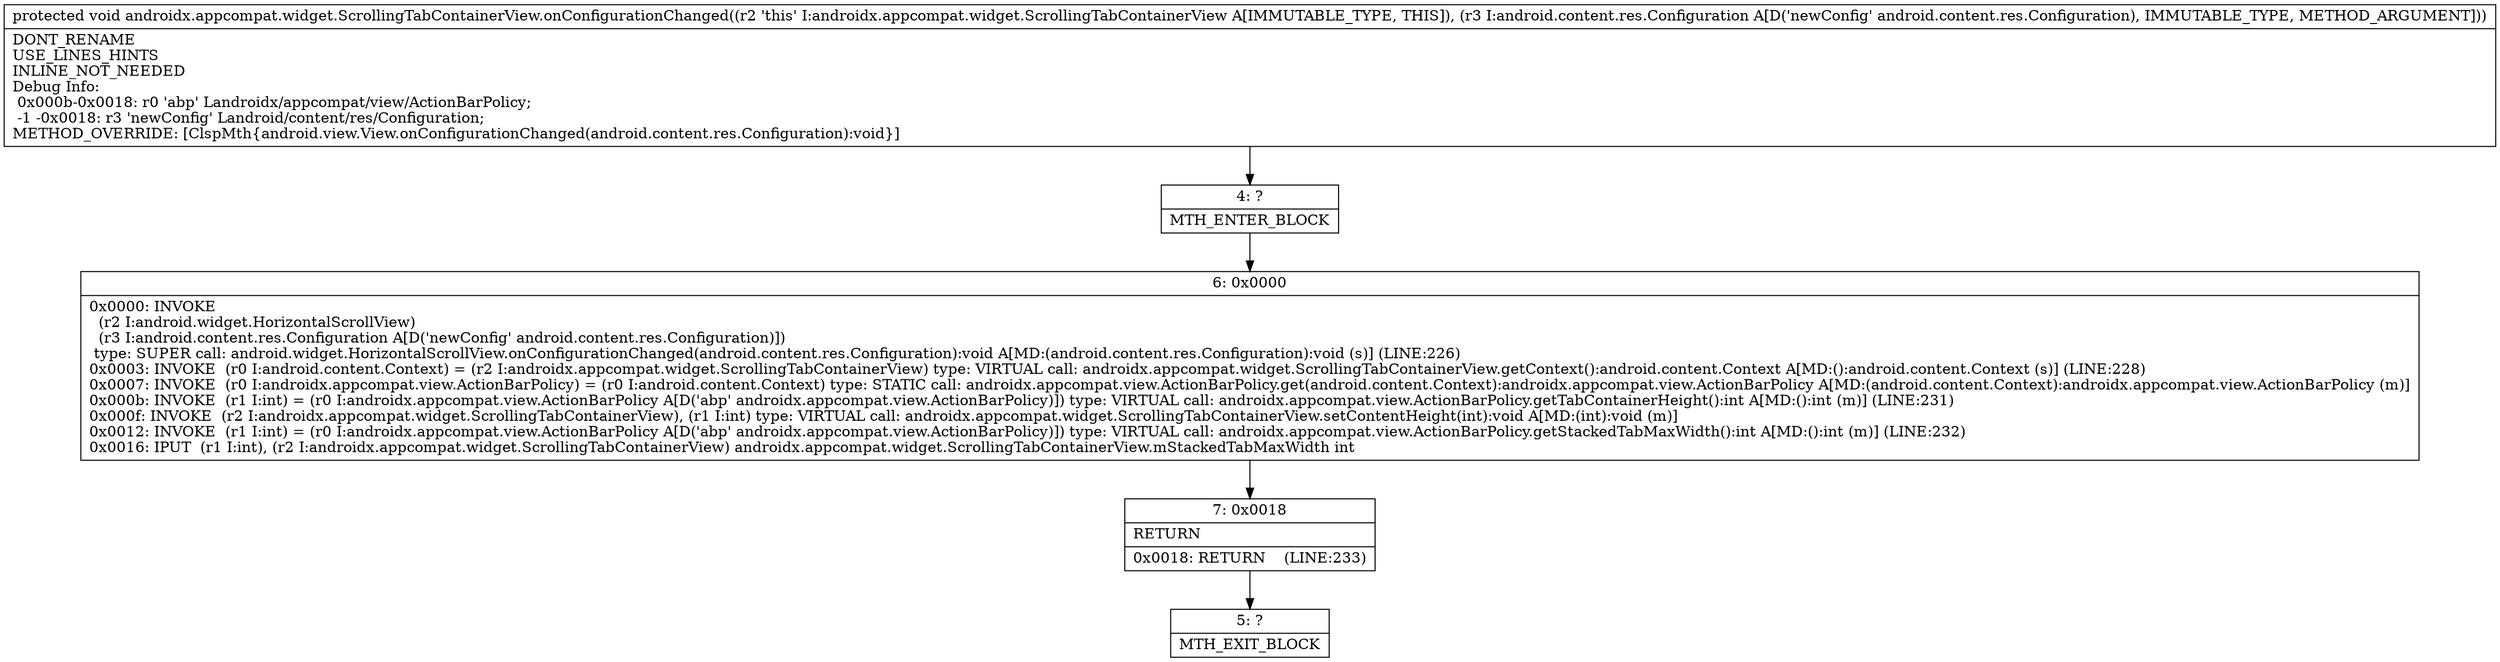 digraph "CFG forandroidx.appcompat.widget.ScrollingTabContainerView.onConfigurationChanged(Landroid\/content\/res\/Configuration;)V" {
Node_4 [shape=record,label="{4\:\ ?|MTH_ENTER_BLOCK\l}"];
Node_6 [shape=record,label="{6\:\ 0x0000|0x0000: INVOKE  \l  (r2 I:android.widget.HorizontalScrollView)\l  (r3 I:android.content.res.Configuration A[D('newConfig' android.content.res.Configuration)])\l type: SUPER call: android.widget.HorizontalScrollView.onConfigurationChanged(android.content.res.Configuration):void A[MD:(android.content.res.Configuration):void (s)] (LINE:226)\l0x0003: INVOKE  (r0 I:android.content.Context) = (r2 I:androidx.appcompat.widget.ScrollingTabContainerView) type: VIRTUAL call: androidx.appcompat.widget.ScrollingTabContainerView.getContext():android.content.Context A[MD:():android.content.Context (s)] (LINE:228)\l0x0007: INVOKE  (r0 I:androidx.appcompat.view.ActionBarPolicy) = (r0 I:android.content.Context) type: STATIC call: androidx.appcompat.view.ActionBarPolicy.get(android.content.Context):androidx.appcompat.view.ActionBarPolicy A[MD:(android.content.Context):androidx.appcompat.view.ActionBarPolicy (m)]\l0x000b: INVOKE  (r1 I:int) = (r0 I:androidx.appcompat.view.ActionBarPolicy A[D('abp' androidx.appcompat.view.ActionBarPolicy)]) type: VIRTUAL call: androidx.appcompat.view.ActionBarPolicy.getTabContainerHeight():int A[MD:():int (m)] (LINE:231)\l0x000f: INVOKE  (r2 I:androidx.appcompat.widget.ScrollingTabContainerView), (r1 I:int) type: VIRTUAL call: androidx.appcompat.widget.ScrollingTabContainerView.setContentHeight(int):void A[MD:(int):void (m)]\l0x0012: INVOKE  (r1 I:int) = (r0 I:androidx.appcompat.view.ActionBarPolicy A[D('abp' androidx.appcompat.view.ActionBarPolicy)]) type: VIRTUAL call: androidx.appcompat.view.ActionBarPolicy.getStackedTabMaxWidth():int A[MD:():int (m)] (LINE:232)\l0x0016: IPUT  (r1 I:int), (r2 I:androidx.appcompat.widget.ScrollingTabContainerView) androidx.appcompat.widget.ScrollingTabContainerView.mStackedTabMaxWidth int \l}"];
Node_7 [shape=record,label="{7\:\ 0x0018|RETURN\l|0x0018: RETURN    (LINE:233)\l}"];
Node_5 [shape=record,label="{5\:\ ?|MTH_EXIT_BLOCK\l}"];
MethodNode[shape=record,label="{protected void androidx.appcompat.widget.ScrollingTabContainerView.onConfigurationChanged((r2 'this' I:androidx.appcompat.widget.ScrollingTabContainerView A[IMMUTABLE_TYPE, THIS]), (r3 I:android.content.res.Configuration A[D('newConfig' android.content.res.Configuration), IMMUTABLE_TYPE, METHOD_ARGUMENT]))  | DONT_RENAME\lUSE_LINES_HINTS\lINLINE_NOT_NEEDED\lDebug Info:\l  0x000b\-0x0018: r0 'abp' Landroidx\/appcompat\/view\/ActionBarPolicy;\l  \-1 \-0x0018: r3 'newConfig' Landroid\/content\/res\/Configuration;\lMETHOD_OVERRIDE: [ClspMth\{android.view.View.onConfigurationChanged(android.content.res.Configuration):void\}]\l}"];
MethodNode -> Node_4;Node_4 -> Node_6;
Node_6 -> Node_7;
Node_7 -> Node_5;
}

